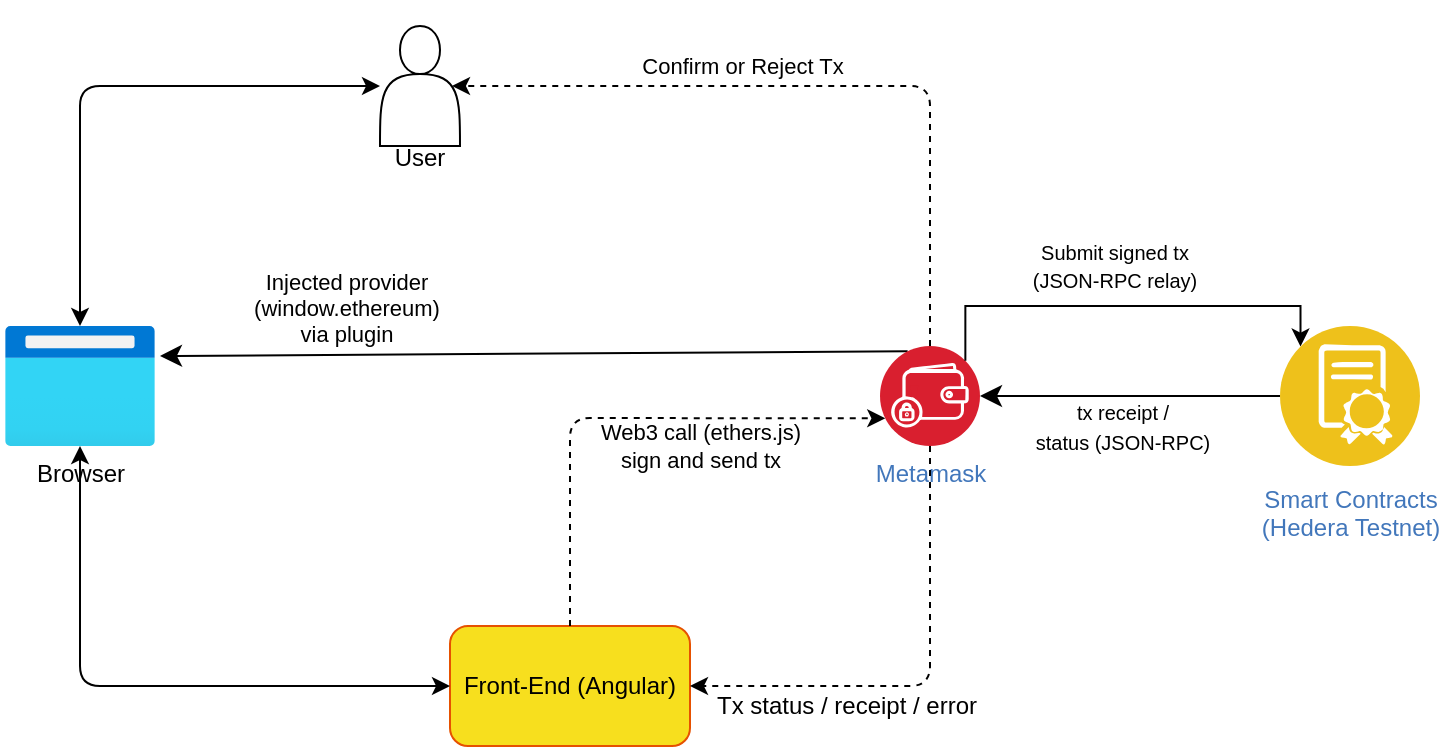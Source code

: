 <mxfile version="26.2.12">
  <diagram name="Web3 Dapp No Backend" id="1">
    <mxGraphModel dx="742" dy="385" grid="1" gridSize="10" guides="1" tooltips="1" connect="1" arrows="1" fold="1" page="1" pageScale="1" pageWidth="850" pageHeight="1100" math="0" shadow="0">
      <root>
        <mxCell id="0" />
        <mxCell id="1" parent="0" />
        <mxCell id="user" value="&lt;div&gt;&lt;br&gt;&lt;/div&gt;&lt;div&gt;&lt;br&gt;&lt;/div&gt;&lt;div&gt;&lt;br&gt;&lt;/div&gt;&lt;div&gt;&lt;br&gt;&lt;/div&gt;&lt;div&gt;&lt;br&gt;&lt;/div&gt;User" style="shape=actor;whiteSpace=wrap;html=1;" parent="1" vertex="1">
          <mxGeometry x="270" y="20" width="40" height="60" as="geometry" />
        </mxCell>
        <mxCell id="browser" value="Browser" style="image;aspect=fixed;html=1;align=center;fontSize=12;image=img/lib/azure2/general/Browser.svg;" parent="1" vertex="1">
          <mxGeometry x="80" y="170" width="80" height="60" as="geometry" />
        </mxCell>
        <mxCell id="vS-2TlywlE9YAA-79DWf-16" style="rounded=0;orthogonalLoop=1;jettySize=auto;html=1;entryX=1;entryY=0.25;entryDx=0;entryDy=0;fontSize=12;startSize=8;endSize=8;exitX=0.25;exitY=0;exitDx=0;exitDy=0;elbow=vertical;" edge="1" parent="1" source="metamask" target="browser">
          <mxGeometry relative="1" as="geometry">
            <mxPoint x="474.182" y="120.002" as="sourcePoint" />
            <mxPoint x="160" y="137.54" as="targetPoint" />
          </mxGeometry>
        </mxCell>
        <mxCell id="vS-2TlywlE9YAA-79DWf-21" value="&lt;div&gt;Injected provider&lt;/div&gt;&lt;div&gt;(window.ethereum)&lt;/div&gt;&lt;div&gt;via plugin&lt;/div&gt;" style="edgeLabel;html=1;align=center;verticalAlign=middle;resizable=0;points=[];fontSize=11;" vertex="1" connectable="0" parent="vS-2TlywlE9YAA-79DWf-16">
          <mxGeometry x="0.597" y="1" relative="1" as="geometry">
            <mxPoint x="17" y="-25" as="offset" />
          </mxGeometry>
        </mxCell>
        <mxCell id="metamask" value="Metamask" style="image;aspect=fixed;perimeter=ellipsePerimeter;html=1;align=center;fontColor=#4277BB;fontSize=12;image=img/lib/ibm/blockchain/wallet.svg;" parent="1" vertex="1">
          <mxGeometry x="520" y="180" width="50" height="50" as="geometry" />
        </mxCell>
        <mxCell id="frontend" value="Front-End (Angular)" style="shape=rectangle;rounded=1;whiteSpace=wrap;html=1;fillColor=#F7DF1E;strokeColor=#E65100;fontSize=12;" parent="1" vertex="1">
          <mxGeometry x="305" y="320" width="120" height="60" as="geometry" />
        </mxCell>
        <mxCell id="edge1" value="" style="endArrow=classic;html=1;startArrow=classic;startFill=1;" parent="1" source="user" target="browser" edge="1">
          <mxGeometry relative="1" as="geometry">
            <Array as="points">
              <mxPoint x="120" y="50" />
            </Array>
          </mxGeometry>
        </mxCell>
        <mxCell id="edge3" value="" style="endArrow=classic;html=1;startArrow=classic;startFill=1;" parent="1" source="browser" target="frontend" edge="1">
          <mxGeometry relative="1" as="geometry">
            <Array as="points">
              <mxPoint x="120" y="350" />
            </Array>
          </mxGeometry>
        </mxCell>
        <mxCell id="edge4" value="Web3 call (ethers.js)&lt;br&gt;sign and send tx" style="endArrow=classic;dashed=1;html=1;entryX=0;entryY=0.75;entryDx=0;entryDy=0;" parent="1" source="frontend" target="metamask" edge="1">
          <mxGeometry x="0.293" y="-14" relative="1" as="geometry">
            <Array as="points">
              <mxPoint x="365" y="216" />
            </Array>
            <mxPoint as="offset" />
          </mxGeometry>
        </mxCell>
        <mxCell id="edge6" value="&lt;font style=&quot;font-size: 10px;&quot;&gt;Submit signed tx&lt;br&gt;(JSON-RPC relay)&lt;/font&gt;" style="endArrow=classic;html=1;entryX=0;entryY=0;entryDx=0;entryDy=0;startArrow=none;startFill=0;rounded=0;edgeStyle=elbowEdgeStyle;exitX=1;exitY=0;exitDx=0;exitDy=0;endFill=1;" parent="1" source="metamask" target="vS-2TlywlE9YAA-79DWf-5" edge="1">
          <mxGeometry x="-0.052" y="20" relative="1" as="geometry">
            <mxPoint x="630" y="205" as="targetPoint" />
            <Array as="points">
              <mxPoint x="570" y="160" />
            </Array>
            <mxPoint as="offset" />
          </mxGeometry>
        </mxCell>
        <mxCell id="edge7" value="Confirm or Reject Tx" style="endArrow=classic;dashed=1;html=1;entryX=0.9;entryY=0.5;entryDx=0;entryDy=0;entryPerimeter=0;" parent="1" source="metamask" target="user" edge="1">
          <mxGeometry x="0.213" y="-10" relative="1" as="geometry">
            <mxPoint x="370" y="50" as="targetPoint" />
            <Array as="points">
              <mxPoint x="545" y="50" />
            </Array>
            <mxPoint as="offset" />
          </mxGeometry>
        </mxCell>
        <mxCell id="edge8" value="" style="endArrow=classic;dashed=1;html=1;entryX=1;entryY=0.5;entryDx=0;entryDy=0;" parent="1" source="metamask" target="frontend" edge="1">
          <mxGeometry relative="1" as="geometry">
            <mxPoint x="485" y="350" as="targetPoint" />
            <Array as="points">
              <mxPoint x="545" y="350" />
            </Array>
          </mxGeometry>
        </mxCell>
        <mxCell id="vS-2TlywlE9YAA-79DWf-3" value="Tx status / receipt / error" style="edgeLabel;html=1;align=center;verticalAlign=middle;resizable=0;points=[];fontSize=12;" vertex="1" connectable="0" parent="edge8">
          <mxGeometry x="0.178" y="2" relative="1" as="geometry">
            <mxPoint x="-21" y="8" as="offset" />
          </mxGeometry>
        </mxCell>
        <mxCell id="vS-2TlywlE9YAA-79DWf-12" style="edgeStyle=none;curved=1;rounded=0;orthogonalLoop=1;jettySize=auto;html=1;entryX=1;entryY=0.5;entryDx=0;entryDy=0;fontSize=12;startSize=8;endSize=8;" edge="1" parent="1" source="vS-2TlywlE9YAA-79DWf-5" target="metamask">
          <mxGeometry relative="1" as="geometry" />
        </mxCell>
        <mxCell id="vS-2TlywlE9YAA-79DWf-13" value="&lt;span style=&quot;font-size: 10px;&quot;&gt;tx receipt /&lt;br&gt;status (JSON-RPC)&lt;/span&gt;" style="edgeLabel;html=1;align=center;verticalAlign=middle;resizable=0;points=[];fontSize=12;" vertex="1" connectable="0" parent="vS-2TlywlE9YAA-79DWf-12">
          <mxGeometry x="0.116" y="-1" relative="1" as="geometry">
            <mxPoint x="4" y="16" as="offset" />
          </mxGeometry>
        </mxCell>
        <mxCell id="vS-2TlywlE9YAA-79DWf-5" value="&lt;div&gt;Smart Contracts&lt;/div&gt;&lt;div&gt;(Hedera Testnet)&lt;/div&gt;" style="image;aspect=fixed;perimeter=ellipsePerimeter;html=1;align=center;shadow=0;dashed=0;fontColor=#4277BB;labelBackgroundColor=default;fontSize=12;spacingTop=3;image=img/lib/ibm/blockchain/smart_contract.svg;" vertex="1" parent="1">
          <mxGeometry x="720" y="170" width="70" height="70" as="geometry" />
        </mxCell>
      </root>
    </mxGraphModel>
  </diagram>
</mxfile>
